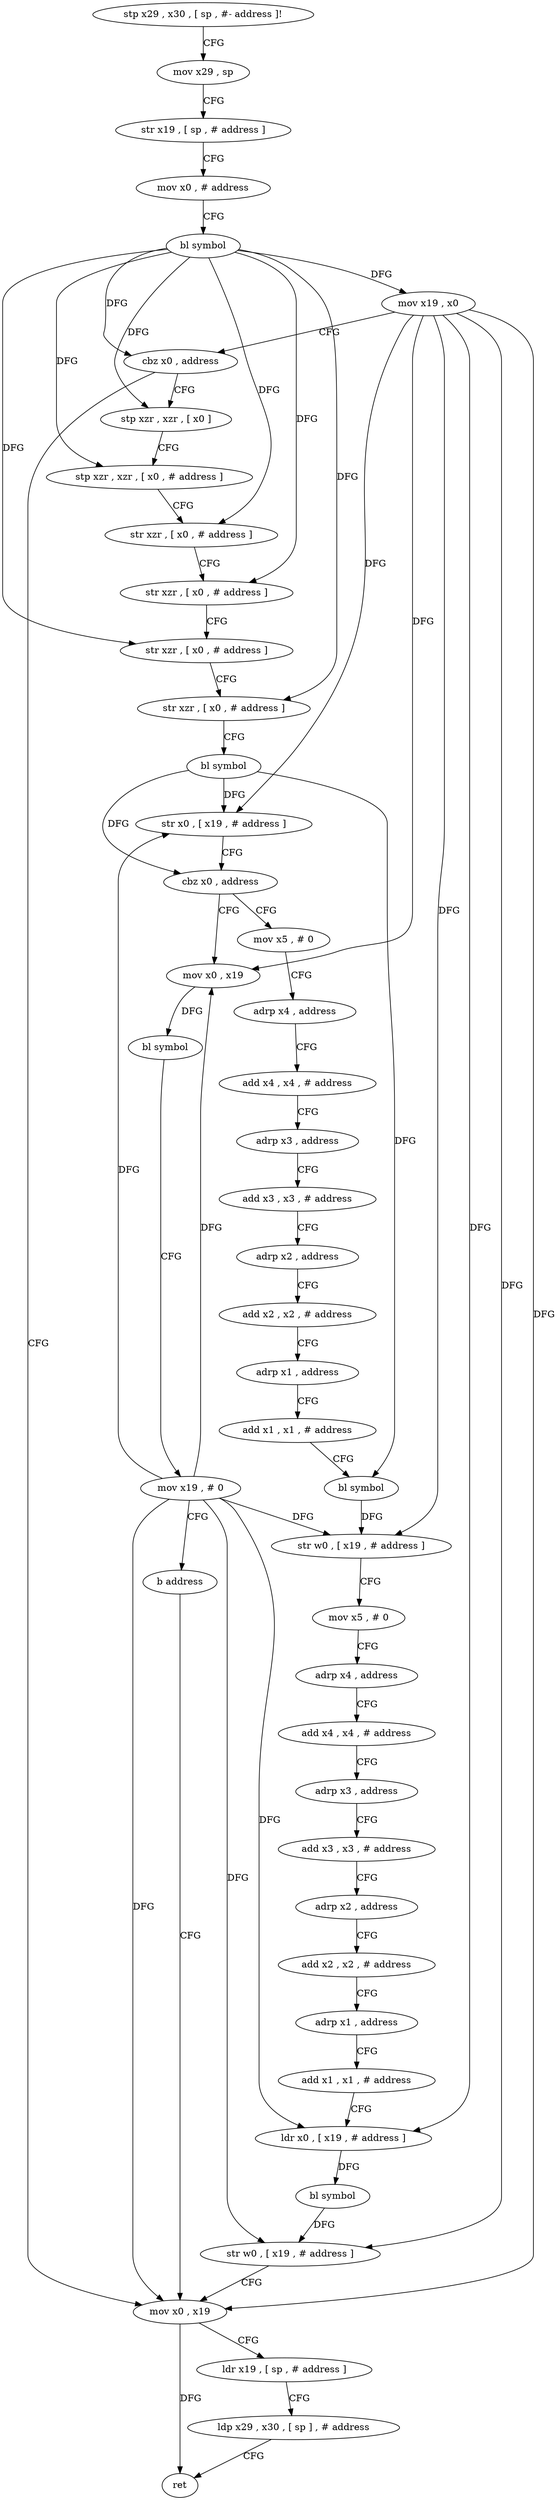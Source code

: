 digraph "func" {
"85040" [label = "stp x29 , x30 , [ sp , #- address ]!" ]
"85044" [label = "mov x29 , sp" ]
"85048" [label = "str x19 , [ sp , # address ]" ]
"85052" [label = "mov x0 , # address" ]
"85056" [label = "bl symbol" ]
"85060" [label = "mov x19 , x0" ]
"85064" [label = "cbz x0 , address" ]
"85196" [label = "mov x0 , x19" ]
"85068" [label = "stp xzr , xzr , [ x0 ]" ]
"85200" [label = "ldr x19 , [ sp , # address ]" ]
"85204" [label = "ldp x29 , x30 , [ sp ] , # address" ]
"85208" [label = "ret" ]
"85072" [label = "stp xzr , xzr , [ x0 , # address ]" ]
"85076" [label = "str xzr , [ x0 , # address ]" ]
"85080" [label = "str xzr , [ x0 , # address ]" ]
"85084" [label = "str xzr , [ x0 , # address ]" ]
"85088" [label = "str xzr , [ x0 , # address ]" ]
"85092" [label = "bl symbol" ]
"85096" [label = "str x0 , [ x19 , # address ]" ]
"85100" [label = "cbz x0 , address" ]
"85212" [label = "mov x0 , x19" ]
"85104" [label = "mov x5 , # 0" ]
"85216" [label = "bl symbol" ]
"85220" [label = "mov x19 , # 0" ]
"85224" [label = "b address" ]
"85108" [label = "adrp x4 , address" ]
"85112" [label = "add x4 , x4 , # address" ]
"85116" [label = "adrp x3 , address" ]
"85120" [label = "add x3 , x3 , # address" ]
"85124" [label = "adrp x2 , address" ]
"85128" [label = "add x2 , x2 , # address" ]
"85132" [label = "adrp x1 , address" ]
"85136" [label = "add x1 , x1 , # address" ]
"85140" [label = "bl symbol" ]
"85144" [label = "str w0 , [ x19 , # address ]" ]
"85148" [label = "mov x5 , # 0" ]
"85152" [label = "adrp x4 , address" ]
"85156" [label = "add x4 , x4 , # address" ]
"85160" [label = "adrp x3 , address" ]
"85164" [label = "add x3 , x3 , # address" ]
"85168" [label = "adrp x2 , address" ]
"85172" [label = "add x2 , x2 , # address" ]
"85176" [label = "adrp x1 , address" ]
"85180" [label = "add x1 , x1 , # address" ]
"85184" [label = "ldr x0 , [ x19 , # address ]" ]
"85188" [label = "bl symbol" ]
"85192" [label = "str w0 , [ x19 , # address ]" ]
"85040" -> "85044" [ label = "CFG" ]
"85044" -> "85048" [ label = "CFG" ]
"85048" -> "85052" [ label = "CFG" ]
"85052" -> "85056" [ label = "CFG" ]
"85056" -> "85060" [ label = "DFG" ]
"85056" -> "85064" [ label = "DFG" ]
"85056" -> "85068" [ label = "DFG" ]
"85056" -> "85072" [ label = "DFG" ]
"85056" -> "85076" [ label = "DFG" ]
"85056" -> "85080" [ label = "DFG" ]
"85056" -> "85084" [ label = "DFG" ]
"85056" -> "85088" [ label = "DFG" ]
"85060" -> "85064" [ label = "CFG" ]
"85060" -> "85196" [ label = "DFG" ]
"85060" -> "85096" [ label = "DFG" ]
"85060" -> "85212" [ label = "DFG" ]
"85060" -> "85144" [ label = "DFG" ]
"85060" -> "85184" [ label = "DFG" ]
"85060" -> "85192" [ label = "DFG" ]
"85064" -> "85196" [ label = "CFG" ]
"85064" -> "85068" [ label = "CFG" ]
"85196" -> "85200" [ label = "CFG" ]
"85196" -> "85208" [ label = "DFG" ]
"85068" -> "85072" [ label = "CFG" ]
"85200" -> "85204" [ label = "CFG" ]
"85204" -> "85208" [ label = "CFG" ]
"85072" -> "85076" [ label = "CFG" ]
"85076" -> "85080" [ label = "CFG" ]
"85080" -> "85084" [ label = "CFG" ]
"85084" -> "85088" [ label = "CFG" ]
"85088" -> "85092" [ label = "CFG" ]
"85092" -> "85096" [ label = "DFG" ]
"85092" -> "85100" [ label = "DFG" ]
"85092" -> "85140" [ label = "DFG" ]
"85096" -> "85100" [ label = "CFG" ]
"85100" -> "85212" [ label = "CFG" ]
"85100" -> "85104" [ label = "CFG" ]
"85212" -> "85216" [ label = "DFG" ]
"85104" -> "85108" [ label = "CFG" ]
"85216" -> "85220" [ label = "CFG" ]
"85220" -> "85224" [ label = "CFG" ]
"85220" -> "85196" [ label = "DFG" ]
"85220" -> "85212" [ label = "DFG" ]
"85220" -> "85096" [ label = "DFG" ]
"85220" -> "85144" [ label = "DFG" ]
"85220" -> "85184" [ label = "DFG" ]
"85220" -> "85192" [ label = "DFG" ]
"85224" -> "85196" [ label = "CFG" ]
"85108" -> "85112" [ label = "CFG" ]
"85112" -> "85116" [ label = "CFG" ]
"85116" -> "85120" [ label = "CFG" ]
"85120" -> "85124" [ label = "CFG" ]
"85124" -> "85128" [ label = "CFG" ]
"85128" -> "85132" [ label = "CFG" ]
"85132" -> "85136" [ label = "CFG" ]
"85136" -> "85140" [ label = "CFG" ]
"85140" -> "85144" [ label = "DFG" ]
"85144" -> "85148" [ label = "CFG" ]
"85148" -> "85152" [ label = "CFG" ]
"85152" -> "85156" [ label = "CFG" ]
"85156" -> "85160" [ label = "CFG" ]
"85160" -> "85164" [ label = "CFG" ]
"85164" -> "85168" [ label = "CFG" ]
"85168" -> "85172" [ label = "CFG" ]
"85172" -> "85176" [ label = "CFG" ]
"85176" -> "85180" [ label = "CFG" ]
"85180" -> "85184" [ label = "CFG" ]
"85184" -> "85188" [ label = "DFG" ]
"85188" -> "85192" [ label = "DFG" ]
"85192" -> "85196" [ label = "CFG" ]
}
